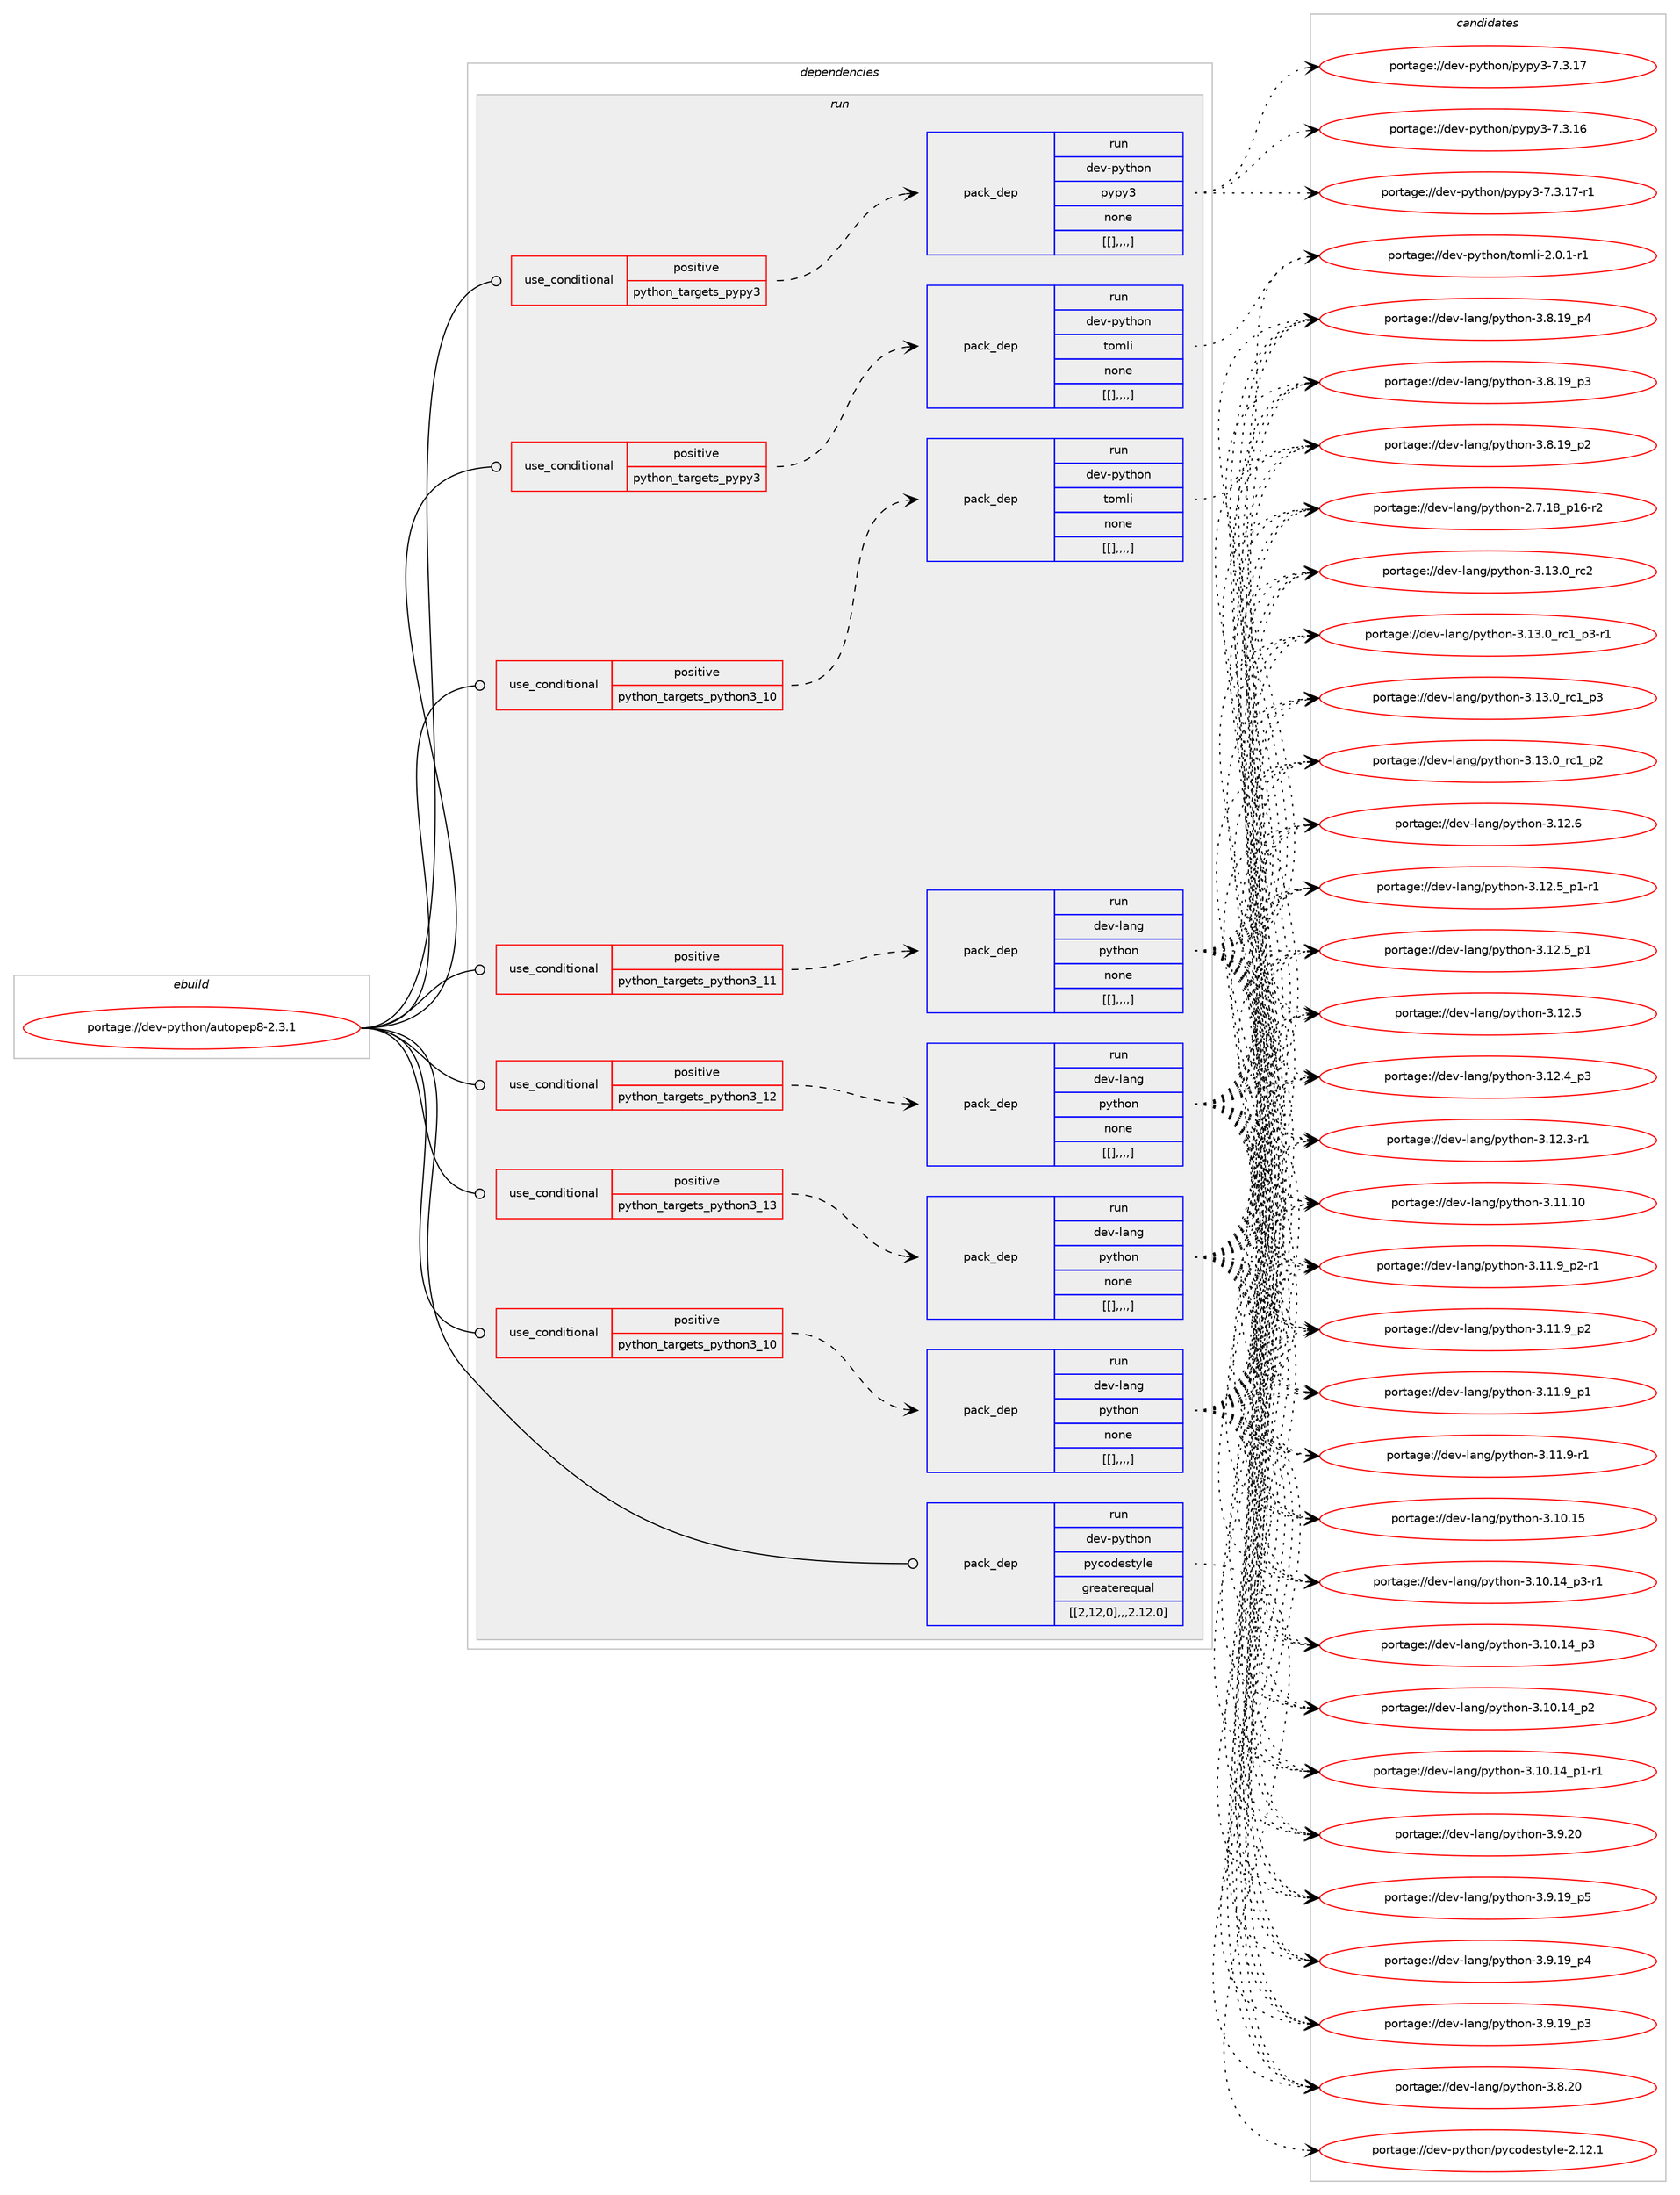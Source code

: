 digraph prolog {

# *************
# Graph options
# *************

newrank=true;
concentrate=true;
compound=true;
graph [rankdir=LR,fontname=Helvetica,fontsize=10,ranksep=1.5];#, ranksep=2.5, nodesep=0.2];
edge  [arrowhead=vee];
node  [fontname=Helvetica,fontsize=10];

# **********
# The ebuild
# **********

subgraph cluster_leftcol {
color=gray;
label=<<i>ebuild</i>>;
id [label="portage://dev-python/autopep8-2.3.1", color=red, width=4, href="../dev-python/autopep8-2.3.1.svg"];
}

# ****************
# The dependencies
# ****************

subgraph cluster_midcol {
color=gray;
label=<<i>dependencies</i>>;
subgraph cluster_compile {
fillcolor="#eeeeee";
style=filled;
label=<<i>compile</i>>;
}
subgraph cluster_compileandrun {
fillcolor="#eeeeee";
style=filled;
label=<<i>compile and run</i>>;
}
subgraph cluster_run {
fillcolor="#eeeeee";
style=filled;
label=<<i>run</i>>;
subgraph cond31658 {
dependency143197 [label=<<TABLE BORDER="0" CELLBORDER="1" CELLSPACING="0" CELLPADDING="4"><TR><TD ROWSPAN="3" CELLPADDING="10">use_conditional</TD></TR><TR><TD>positive</TD></TR><TR><TD>python_targets_pypy3</TD></TR></TABLE>>, shape=none, color=red];
subgraph pack110326 {
dependency143198 [label=<<TABLE BORDER="0" CELLBORDER="1" CELLSPACING="0" CELLPADDING="4" WIDTH="220"><TR><TD ROWSPAN="6" CELLPADDING="30">pack_dep</TD></TR><TR><TD WIDTH="110">run</TD></TR><TR><TD>dev-python</TD></TR><TR><TD>pypy3</TD></TR><TR><TD>none</TD></TR><TR><TD>[[],,,,]</TD></TR></TABLE>>, shape=none, color=blue];
}
dependency143197:e -> dependency143198:w [weight=20,style="dashed",arrowhead="vee"];
}
id:e -> dependency143197:w [weight=20,style="solid",arrowhead="odot"];
subgraph cond31659 {
dependency143199 [label=<<TABLE BORDER="0" CELLBORDER="1" CELLSPACING="0" CELLPADDING="4"><TR><TD ROWSPAN="3" CELLPADDING="10">use_conditional</TD></TR><TR><TD>positive</TD></TR><TR><TD>python_targets_pypy3</TD></TR></TABLE>>, shape=none, color=red];
subgraph pack110327 {
dependency143200 [label=<<TABLE BORDER="0" CELLBORDER="1" CELLSPACING="0" CELLPADDING="4" WIDTH="220"><TR><TD ROWSPAN="6" CELLPADDING="30">pack_dep</TD></TR><TR><TD WIDTH="110">run</TD></TR><TR><TD>dev-python</TD></TR><TR><TD>tomli</TD></TR><TR><TD>none</TD></TR><TR><TD>[[],,,,]</TD></TR></TABLE>>, shape=none, color=blue];
}
dependency143199:e -> dependency143200:w [weight=20,style="dashed",arrowhead="vee"];
}
id:e -> dependency143199:w [weight=20,style="solid",arrowhead="odot"];
subgraph cond31660 {
dependency143201 [label=<<TABLE BORDER="0" CELLBORDER="1" CELLSPACING="0" CELLPADDING="4"><TR><TD ROWSPAN="3" CELLPADDING="10">use_conditional</TD></TR><TR><TD>positive</TD></TR><TR><TD>python_targets_python3_10</TD></TR></TABLE>>, shape=none, color=red];
subgraph pack110328 {
dependency143202 [label=<<TABLE BORDER="0" CELLBORDER="1" CELLSPACING="0" CELLPADDING="4" WIDTH="220"><TR><TD ROWSPAN="6" CELLPADDING="30">pack_dep</TD></TR><TR><TD WIDTH="110">run</TD></TR><TR><TD>dev-lang</TD></TR><TR><TD>python</TD></TR><TR><TD>none</TD></TR><TR><TD>[[],,,,]</TD></TR></TABLE>>, shape=none, color=blue];
}
dependency143201:e -> dependency143202:w [weight=20,style="dashed",arrowhead="vee"];
}
id:e -> dependency143201:w [weight=20,style="solid",arrowhead="odot"];
subgraph cond31661 {
dependency143203 [label=<<TABLE BORDER="0" CELLBORDER="1" CELLSPACING="0" CELLPADDING="4"><TR><TD ROWSPAN="3" CELLPADDING="10">use_conditional</TD></TR><TR><TD>positive</TD></TR><TR><TD>python_targets_python3_10</TD></TR></TABLE>>, shape=none, color=red];
subgraph pack110329 {
dependency143204 [label=<<TABLE BORDER="0" CELLBORDER="1" CELLSPACING="0" CELLPADDING="4" WIDTH="220"><TR><TD ROWSPAN="6" CELLPADDING="30">pack_dep</TD></TR><TR><TD WIDTH="110">run</TD></TR><TR><TD>dev-python</TD></TR><TR><TD>tomli</TD></TR><TR><TD>none</TD></TR><TR><TD>[[],,,,]</TD></TR></TABLE>>, shape=none, color=blue];
}
dependency143203:e -> dependency143204:w [weight=20,style="dashed",arrowhead="vee"];
}
id:e -> dependency143203:w [weight=20,style="solid",arrowhead="odot"];
subgraph cond31662 {
dependency143205 [label=<<TABLE BORDER="0" CELLBORDER="1" CELLSPACING="0" CELLPADDING="4"><TR><TD ROWSPAN="3" CELLPADDING="10">use_conditional</TD></TR><TR><TD>positive</TD></TR><TR><TD>python_targets_python3_11</TD></TR></TABLE>>, shape=none, color=red];
subgraph pack110330 {
dependency143206 [label=<<TABLE BORDER="0" CELLBORDER="1" CELLSPACING="0" CELLPADDING="4" WIDTH="220"><TR><TD ROWSPAN="6" CELLPADDING="30">pack_dep</TD></TR><TR><TD WIDTH="110">run</TD></TR><TR><TD>dev-lang</TD></TR><TR><TD>python</TD></TR><TR><TD>none</TD></TR><TR><TD>[[],,,,]</TD></TR></TABLE>>, shape=none, color=blue];
}
dependency143205:e -> dependency143206:w [weight=20,style="dashed",arrowhead="vee"];
}
id:e -> dependency143205:w [weight=20,style="solid",arrowhead="odot"];
subgraph cond31663 {
dependency143207 [label=<<TABLE BORDER="0" CELLBORDER="1" CELLSPACING="0" CELLPADDING="4"><TR><TD ROWSPAN="3" CELLPADDING="10">use_conditional</TD></TR><TR><TD>positive</TD></TR><TR><TD>python_targets_python3_12</TD></TR></TABLE>>, shape=none, color=red];
subgraph pack110331 {
dependency143208 [label=<<TABLE BORDER="0" CELLBORDER="1" CELLSPACING="0" CELLPADDING="4" WIDTH="220"><TR><TD ROWSPAN="6" CELLPADDING="30">pack_dep</TD></TR><TR><TD WIDTH="110">run</TD></TR><TR><TD>dev-lang</TD></TR><TR><TD>python</TD></TR><TR><TD>none</TD></TR><TR><TD>[[],,,,]</TD></TR></TABLE>>, shape=none, color=blue];
}
dependency143207:e -> dependency143208:w [weight=20,style="dashed",arrowhead="vee"];
}
id:e -> dependency143207:w [weight=20,style="solid",arrowhead="odot"];
subgraph cond31664 {
dependency143209 [label=<<TABLE BORDER="0" CELLBORDER="1" CELLSPACING="0" CELLPADDING="4"><TR><TD ROWSPAN="3" CELLPADDING="10">use_conditional</TD></TR><TR><TD>positive</TD></TR><TR><TD>python_targets_python3_13</TD></TR></TABLE>>, shape=none, color=red];
subgraph pack110332 {
dependency143210 [label=<<TABLE BORDER="0" CELLBORDER="1" CELLSPACING="0" CELLPADDING="4" WIDTH="220"><TR><TD ROWSPAN="6" CELLPADDING="30">pack_dep</TD></TR><TR><TD WIDTH="110">run</TD></TR><TR><TD>dev-lang</TD></TR><TR><TD>python</TD></TR><TR><TD>none</TD></TR><TR><TD>[[],,,,]</TD></TR></TABLE>>, shape=none, color=blue];
}
dependency143209:e -> dependency143210:w [weight=20,style="dashed",arrowhead="vee"];
}
id:e -> dependency143209:w [weight=20,style="solid",arrowhead="odot"];
subgraph pack110333 {
dependency143211 [label=<<TABLE BORDER="0" CELLBORDER="1" CELLSPACING="0" CELLPADDING="4" WIDTH="220"><TR><TD ROWSPAN="6" CELLPADDING="30">pack_dep</TD></TR><TR><TD WIDTH="110">run</TD></TR><TR><TD>dev-python</TD></TR><TR><TD>pycodestyle</TD></TR><TR><TD>greaterequal</TD></TR><TR><TD>[[2,12,0],,,2.12.0]</TD></TR></TABLE>>, shape=none, color=blue];
}
id:e -> dependency143211:w [weight=20,style="solid",arrowhead="odot"];
}
}

# **************
# The candidates
# **************

subgraph cluster_choices {
rank=same;
color=gray;
label=<<i>candidates</i>>;

subgraph choice110326 {
color=black;
nodesep=1;
choice100101118451121211161041111104711212111212151455546514649554511449 [label="portage://dev-python/pypy3-7.3.17-r1", color=red, width=4,href="../dev-python/pypy3-7.3.17-r1.svg"];
choice10010111845112121116104111110471121211121215145554651464955 [label="portage://dev-python/pypy3-7.3.17", color=red, width=4,href="../dev-python/pypy3-7.3.17.svg"];
choice10010111845112121116104111110471121211121215145554651464954 [label="portage://dev-python/pypy3-7.3.16", color=red, width=4,href="../dev-python/pypy3-7.3.16.svg"];
dependency143198:e -> choice100101118451121211161041111104711212111212151455546514649554511449:w [style=dotted,weight="100"];
dependency143198:e -> choice10010111845112121116104111110471121211121215145554651464955:w [style=dotted,weight="100"];
dependency143198:e -> choice10010111845112121116104111110471121211121215145554651464954:w [style=dotted,weight="100"];
}
subgraph choice110327 {
color=black;
nodesep=1;
choice10010111845112121116104111110471161111091081054550464846494511449 [label="portage://dev-python/tomli-2.0.1-r1", color=red, width=4,href="../dev-python/tomli-2.0.1-r1.svg"];
dependency143200:e -> choice10010111845112121116104111110471161111091081054550464846494511449:w [style=dotted,weight="100"];
}
subgraph choice110328 {
color=black;
nodesep=1;
choice10010111845108971101034711212111610411111045514649514648951149950 [label="portage://dev-lang/python-3.13.0_rc2", color=red, width=4,href="../dev-lang/python-3.13.0_rc2.svg"];
choice1001011184510897110103471121211161041111104551464951464895114994995112514511449 [label="portage://dev-lang/python-3.13.0_rc1_p3-r1", color=red, width=4,href="../dev-lang/python-3.13.0_rc1_p3-r1.svg"];
choice100101118451089711010347112121116104111110455146495146489511499499511251 [label="portage://dev-lang/python-3.13.0_rc1_p3", color=red, width=4,href="../dev-lang/python-3.13.0_rc1_p3.svg"];
choice100101118451089711010347112121116104111110455146495146489511499499511250 [label="portage://dev-lang/python-3.13.0_rc1_p2", color=red, width=4,href="../dev-lang/python-3.13.0_rc1_p2.svg"];
choice10010111845108971101034711212111610411111045514649504654 [label="portage://dev-lang/python-3.12.6", color=red, width=4,href="../dev-lang/python-3.12.6.svg"];
choice1001011184510897110103471121211161041111104551464950465395112494511449 [label="portage://dev-lang/python-3.12.5_p1-r1", color=red, width=4,href="../dev-lang/python-3.12.5_p1-r1.svg"];
choice100101118451089711010347112121116104111110455146495046539511249 [label="portage://dev-lang/python-3.12.5_p1", color=red, width=4,href="../dev-lang/python-3.12.5_p1.svg"];
choice10010111845108971101034711212111610411111045514649504653 [label="portage://dev-lang/python-3.12.5", color=red, width=4,href="../dev-lang/python-3.12.5.svg"];
choice100101118451089711010347112121116104111110455146495046529511251 [label="portage://dev-lang/python-3.12.4_p3", color=red, width=4,href="../dev-lang/python-3.12.4_p3.svg"];
choice100101118451089711010347112121116104111110455146495046514511449 [label="portage://dev-lang/python-3.12.3-r1", color=red, width=4,href="../dev-lang/python-3.12.3-r1.svg"];
choice1001011184510897110103471121211161041111104551464949464948 [label="portage://dev-lang/python-3.11.10", color=red, width=4,href="../dev-lang/python-3.11.10.svg"];
choice1001011184510897110103471121211161041111104551464949465795112504511449 [label="portage://dev-lang/python-3.11.9_p2-r1", color=red, width=4,href="../dev-lang/python-3.11.9_p2-r1.svg"];
choice100101118451089711010347112121116104111110455146494946579511250 [label="portage://dev-lang/python-3.11.9_p2", color=red, width=4,href="../dev-lang/python-3.11.9_p2.svg"];
choice100101118451089711010347112121116104111110455146494946579511249 [label="portage://dev-lang/python-3.11.9_p1", color=red, width=4,href="../dev-lang/python-3.11.9_p1.svg"];
choice100101118451089711010347112121116104111110455146494946574511449 [label="portage://dev-lang/python-3.11.9-r1", color=red, width=4,href="../dev-lang/python-3.11.9-r1.svg"];
choice1001011184510897110103471121211161041111104551464948464953 [label="portage://dev-lang/python-3.10.15", color=red, width=4,href="../dev-lang/python-3.10.15.svg"];
choice100101118451089711010347112121116104111110455146494846495295112514511449 [label="portage://dev-lang/python-3.10.14_p3-r1", color=red, width=4,href="../dev-lang/python-3.10.14_p3-r1.svg"];
choice10010111845108971101034711212111610411111045514649484649529511251 [label="portage://dev-lang/python-3.10.14_p3", color=red, width=4,href="../dev-lang/python-3.10.14_p3.svg"];
choice10010111845108971101034711212111610411111045514649484649529511250 [label="portage://dev-lang/python-3.10.14_p2", color=red, width=4,href="../dev-lang/python-3.10.14_p2.svg"];
choice100101118451089711010347112121116104111110455146494846495295112494511449 [label="portage://dev-lang/python-3.10.14_p1-r1", color=red, width=4,href="../dev-lang/python-3.10.14_p1-r1.svg"];
choice10010111845108971101034711212111610411111045514657465048 [label="portage://dev-lang/python-3.9.20", color=red, width=4,href="../dev-lang/python-3.9.20.svg"];
choice100101118451089711010347112121116104111110455146574649579511253 [label="portage://dev-lang/python-3.9.19_p5", color=red, width=4,href="../dev-lang/python-3.9.19_p5.svg"];
choice100101118451089711010347112121116104111110455146574649579511252 [label="portage://dev-lang/python-3.9.19_p4", color=red, width=4,href="../dev-lang/python-3.9.19_p4.svg"];
choice100101118451089711010347112121116104111110455146574649579511251 [label="portage://dev-lang/python-3.9.19_p3", color=red, width=4,href="../dev-lang/python-3.9.19_p3.svg"];
choice10010111845108971101034711212111610411111045514656465048 [label="portage://dev-lang/python-3.8.20", color=red, width=4,href="../dev-lang/python-3.8.20.svg"];
choice100101118451089711010347112121116104111110455146564649579511252 [label="portage://dev-lang/python-3.8.19_p4", color=red, width=4,href="../dev-lang/python-3.8.19_p4.svg"];
choice100101118451089711010347112121116104111110455146564649579511251 [label="portage://dev-lang/python-3.8.19_p3", color=red, width=4,href="../dev-lang/python-3.8.19_p3.svg"];
choice100101118451089711010347112121116104111110455146564649579511250 [label="portage://dev-lang/python-3.8.19_p2", color=red, width=4,href="../dev-lang/python-3.8.19_p2.svg"];
choice100101118451089711010347112121116104111110455046554649569511249544511450 [label="portage://dev-lang/python-2.7.18_p16-r2", color=red, width=4,href="../dev-lang/python-2.7.18_p16-r2.svg"];
dependency143202:e -> choice10010111845108971101034711212111610411111045514649514648951149950:w [style=dotted,weight="100"];
dependency143202:e -> choice1001011184510897110103471121211161041111104551464951464895114994995112514511449:w [style=dotted,weight="100"];
dependency143202:e -> choice100101118451089711010347112121116104111110455146495146489511499499511251:w [style=dotted,weight="100"];
dependency143202:e -> choice100101118451089711010347112121116104111110455146495146489511499499511250:w [style=dotted,weight="100"];
dependency143202:e -> choice10010111845108971101034711212111610411111045514649504654:w [style=dotted,weight="100"];
dependency143202:e -> choice1001011184510897110103471121211161041111104551464950465395112494511449:w [style=dotted,weight="100"];
dependency143202:e -> choice100101118451089711010347112121116104111110455146495046539511249:w [style=dotted,weight="100"];
dependency143202:e -> choice10010111845108971101034711212111610411111045514649504653:w [style=dotted,weight="100"];
dependency143202:e -> choice100101118451089711010347112121116104111110455146495046529511251:w [style=dotted,weight="100"];
dependency143202:e -> choice100101118451089711010347112121116104111110455146495046514511449:w [style=dotted,weight="100"];
dependency143202:e -> choice1001011184510897110103471121211161041111104551464949464948:w [style=dotted,weight="100"];
dependency143202:e -> choice1001011184510897110103471121211161041111104551464949465795112504511449:w [style=dotted,weight="100"];
dependency143202:e -> choice100101118451089711010347112121116104111110455146494946579511250:w [style=dotted,weight="100"];
dependency143202:e -> choice100101118451089711010347112121116104111110455146494946579511249:w [style=dotted,weight="100"];
dependency143202:e -> choice100101118451089711010347112121116104111110455146494946574511449:w [style=dotted,weight="100"];
dependency143202:e -> choice1001011184510897110103471121211161041111104551464948464953:w [style=dotted,weight="100"];
dependency143202:e -> choice100101118451089711010347112121116104111110455146494846495295112514511449:w [style=dotted,weight="100"];
dependency143202:e -> choice10010111845108971101034711212111610411111045514649484649529511251:w [style=dotted,weight="100"];
dependency143202:e -> choice10010111845108971101034711212111610411111045514649484649529511250:w [style=dotted,weight="100"];
dependency143202:e -> choice100101118451089711010347112121116104111110455146494846495295112494511449:w [style=dotted,weight="100"];
dependency143202:e -> choice10010111845108971101034711212111610411111045514657465048:w [style=dotted,weight="100"];
dependency143202:e -> choice100101118451089711010347112121116104111110455146574649579511253:w [style=dotted,weight="100"];
dependency143202:e -> choice100101118451089711010347112121116104111110455146574649579511252:w [style=dotted,weight="100"];
dependency143202:e -> choice100101118451089711010347112121116104111110455146574649579511251:w [style=dotted,weight="100"];
dependency143202:e -> choice10010111845108971101034711212111610411111045514656465048:w [style=dotted,weight="100"];
dependency143202:e -> choice100101118451089711010347112121116104111110455146564649579511252:w [style=dotted,weight="100"];
dependency143202:e -> choice100101118451089711010347112121116104111110455146564649579511251:w [style=dotted,weight="100"];
dependency143202:e -> choice100101118451089711010347112121116104111110455146564649579511250:w [style=dotted,weight="100"];
dependency143202:e -> choice100101118451089711010347112121116104111110455046554649569511249544511450:w [style=dotted,weight="100"];
}
subgraph choice110329 {
color=black;
nodesep=1;
choice10010111845112121116104111110471161111091081054550464846494511449 [label="portage://dev-python/tomli-2.0.1-r1", color=red, width=4,href="../dev-python/tomli-2.0.1-r1.svg"];
dependency143204:e -> choice10010111845112121116104111110471161111091081054550464846494511449:w [style=dotted,weight="100"];
}
subgraph choice110330 {
color=black;
nodesep=1;
choice10010111845108971101034711212111610411111045514649514648951149950 [label="portage://dev-lang/python-3.13.0_rc2", color=red, width=4,href="../dev-lang/python-3.13.0_rc2.svg"];
choice1001011184510897110103471121211161041111104551464951464895114994995112514511449 [label="portage://dev-lang/python-3.13.0_rc1_p3-r1", color=red, width=4,href="../dev-lang/python-3.13.0_rc1_p3-r1.svg"];
choice100101118451089711010347112121116104111110455146495146489511499499511251 [label="portage://dev-lang/python-3.13.0_rc1_p3", color=red, width=4,href="../dev-lang/python-3.13.0_rc1_p3.svg"];
choice100101118451089711010347112121116104111110455146495146489511499499511250 [label="portage://dev-lang/python-3.13.0_rc1_p2", color=red, width=4,href="../dev-lang/python-3.13.0_rc1_p2.svg"];
choice10010111845108971101034711212111610411111045514649504654 [label="portage://dev-lang/python-3.12.6", color=red, width=4,href="../dev-lang/python-3.12.6.svg"];
choice1001011184510897110103471121211161041111104551464950465395112494511449 [label="portage://dev-lang/python-3.12.5_p1-r1", color=red, width=4,href="../dev-lang/python-3.12.5_p1-r1.svg"];
choice100101118451089711010347112121116104111110455146495046539511249 [label="portage://dev-lang/python-3.12.5_p1", color=red, width=4,href="../dev-lang/python-3.12.5_p1.svg"];
choice10010111845108971101034711212111610411111045514649504653 [label="portage://dev-lang/python-3.12.5", color=red, width=4,href="../dev-lang/python-3.12.5.svg"];
choice100101118451089711010347112121116104111110455146495046529511251 [label="portage://dev-lang/python-3.12.4_p3", color=red, width=4,href="../dev-lang/python-3.12.4_p3.svg"];
choice100101118451089711010347112121116104111110455146495046514511449 [label="portage://dev-lang/python-3.12.3-r1", color=red, width=4,href="../dev-lang/python-3.12.3-r1.svg"];
choice1001011184510897110103471121211161041111104551464949464948 [label="portage://dev-lang/python-3.11.10", color=red, width=4,href="../dev-lang/python-3.11.10.svg"];
choice1001011184510897110103471121211161041111104551464949465795112504511449 [label="portage://dev-lang/python-3.11.9_p2-r1", color=red, width=4,href="../dev-lang/python-3.11.9_p2-r1.svg"];
choice100101118451089711010347112121116104111110455146494946579511250 [label="portage://dev-lang/python-3.11.9_p2", color=red, width=4,href="../dev-lang/python-3.11.9_p2.svg"];
choice100101118451089711010347112121116104111110455146494946579511249 [label="portage://dev-lang/python-3.11.9_p1", color=red, width=4,href="../dev-lang/python-3.11.9_p1.svg"];
choice100101118451089711010347112121116104111110455146494946574511449 [label="portage://dev-lang/python-3.11.9-r1", color=red, width=4,href="../dev-lang/python-3.11.9-r1.svg"];
choice1001011184510897110103471121211161041111104551464948464953 [label="portage://dev-lang/python-3.10.15", color=red, width=4,href="../dev-lang/python-3.10.15.svg"];
choice100101118451089711010347112121116104111110455146494846495295112514511449 [label="portage://dev-lang/python-3.10.14_p3-r1", color=red, width=4,href="../dev-lang/python-3.10.14_p3-r1.svg"];
choice10010111845108971101034711212111610411111045514649484649529511251 [label="portage://dev-lang/python-3.10.14_p3", color=red, width=4,href="../dev-lang/python-3.10.14_p3.svg"];
choice10010111845108971101034711212111610411111045514649484649529511250 [label="portage://dev-lang/python-3.10.14_p2", color=red, width=4,href="../dev-lang/python-3.10.14_p2.svg"];
choice100101118451089711010347112121116104111110455146494846495295112494511449 [label="portage://dev-lang/python-3.10.14_p1-r1", color=red, width=4,href="../dev-lang/python-3.10.14_p1-r1.svg"];
choice10010111845108971101034711212111610411111045514657465048 [label="portage://dev-lang/python-3.9.20", color=red, width=4,href="../dev-lang/python-3.9.20.svg"];
choice100101118451089711010347112121116104111110455146574649579511253 [label="portage://dev-lang/python-3.9.19_p5", color=red, width=4,href="../dev-lang/python-3.9.19_p5.svg"];
choice100101118451089711010347112121116104111110455146574649579511252 [label="portage://dev-lang/python-3.9.19_p4", color=red, width=4,href="../dev-lang/python-3.9.19_p4.svg"];
choice100101118451089711010347112121116104111110455146574649579511251 [label="portage://dev-lang/python-3.9.19_p3", color=red, width=4,href="../dev-lang/python-3.9.19_p3.svg"];
choice10010111845108971101034711212111610411111045514656465048 [label="portage://dev-lang/python-3.8.20", color=red, width=4,href="../dev-lang/python-3.8.20.svg"];
choice100101118451089711010347112121116104111110455146564649579511252 [label="portage://dev-lang/python-3.8.19_p4", color=red, width=4,href="../dev-lang/python-3.8.19_p4.svg"];
choice100101118451089711010347112121116104111110455146564649579511251 [label="portage://dev-lang/python-3.8.19_p3", color=red, width=4,href="../dev-lang/python-3.8.19_p3.svg"];
choice100101118451089711010347112121116104111110455146564649579511250 [label="portage://dev-lang/python-3.8.19_p2", color=red, width=4,href="../dev-lang/python-3.8.19_p2.svg"];
choice100101118451089711010347112121116104111110455046554649569511249544511450 [label="portage://dev-lang/python-2.7.18_p16-r2", color=red, width=4,href="../dev-lang/python-2.7.18_p16-r2.svg"];
dependency143206:e -> choice10010111845108971101034711212111610411111045514649514648951149950:w [style=dotted,weight="100"];
dependency143206:e -> choice1001011184510897110103471121211161041111104551464951464895114994995112514511449:w [style=dotted,weight="100"];
dependency143206:e -> choice100101118451089711010347112121116104111110455146495146489511499499511251:w [style=dotted,weight="100"];
dependency143206:e -> choice100101118451089711010347112121116104111110455146495146489511499499511250:w [style=dotted,weight="100"];
dependency143206:e -> choice10010111845108971101034711212111610411111045514649504654:w [style=dotted,weight="100"];
dependency143206:e -> choice1001011184510897110103471121211161041111104551464950465395112494511449:w [style=dotted,weight="100"];
dependency143206:e -> choice100101118451089711010347112121116104111110455146495046539511249:w [style=dotted,weight="100"];
dependency143206:e -> choice10010111845108971101034711212111610411111045514649504653:w [style=dotted,weight="100"];
dependency143206:e -> choice100101118451089711010347112121116104111110455146495046529511251:w [style=dotted,weight="100"];
dependency143206:e -> choice100101118451089711010347112121116104111110455146495046514511449:w [style=dotted,weight="100"];
dependency143206:e -> choice1001011184510897110103471121211161041111104551464949464948:w [style=dotted,weight="100"];
dependency143206:e -> choice1001011184510897110103471121211161041111104551464949465795112504511449:w [style=dotted,weight="100"];
dependency143206:e -> choice100101118451089711010347112121116104111110455146494946579511250:w [style=dotted,weight="100"];
dependency143206:e -> choice100101118451089711010347112121116104111110455146494946579511249:w [style=dotted,weight="100"];
dependency143206:e -> choice100101118451089711010347112121116104111110455146494946574511449:w [style=dotted,weight="100"];
dependency143206:e -> choice1001011184510897110103471121211161041111104551464948464953:w [style=dotted,weight="100"];
dependency143206:e -> choice100101118451089711010347112121116104111110455146494846495295112514511449:w [style=dotted,weight="100"];
dependency143206:e -> choice10010111845108971101034711212111610411111045514649484649529511251:w [style=dotted,weight="100"];
dependency143206:e -> choice10010111845108971101034711212111610411111045514649484649529511250:w [style=dotted,weight="100"];
dependency143206:e -> choice100101118451089711010347112121116104111110455146494846495295112494511449:w [style=dotted,weight="100"];
dependency143206:e -> choice10010111845108971101034711212111610411111045514657465048:w [style=dotted,weight="100"];
dependency143206:e -> choice100101118451089711010347112121116104111110455146574649579511253:w [style=dotted,weight="100"];
dependency143206:e -> choice100101118451089711010347112121116104111110455146574649579511252:w [style=dotted,weight="100"];
dependency143206:e -> choice100101118451089711010347112121116104111110455146574649579511251:w [style=dotted,weight="100"];
dependency143206:e -> choice10010111845108971101034711212111610411111045514656465048:w [style=dotted,weight="100"];
dependency143206:e -> choice100101118451089711010347112121116104111110455146564649579511252:w [style=dotted,weight="100"];
dependency143206:e -> choice100101118451089711010347112121116104111110455146564649579511251:w [style=dotted,weight="100"];
dependency143206:e -> choice100101118451089711010347112121116104111110455146564649579511250:w [style=dotted,weight="100"];
dependency143206:e -> choice100101118451089711010347112121116104111110455046554649569511249544511450:w [style=dotted,weight="100"];
}
subgraph choice110331 {
color=black;
nodesep=1;
choice10010111845108971101034711212111610411111045514649514648951149950 [label="portage://dev-lang/python-3.13.0_rc2", color=red, width=4,href="../dev-lang/python-3.13.0_rc2.svg"];
choice1001011184510897110103471121211161041111104551464951464895114994995112514511449 [label="portage://dev-lang/python-3.13.0_rc1_p3-r1", color=red, width=4,href="../dev-lang/python-3.13.0_rc1_p3-r1.svg"];
choice100101118451089711010347112121116104111110455146495146489511499499511251 [label="portage://dev-lang/python-3.13.0_rc1_p3", color=red, width=4,href="../dev-lang/python-3.13.0_rc1_p3.svg"];
choice100101118451089711010347112121116104111110455146495146489511499499511250 [label="portage://dev-lang/python-3.13.0_rc1_p2", color=red, width=4,href="../dev-lang/python-3.13.0_rc1_p2.svg"];
choice10010111845108971101034711212111610411111045514649504654 [label="portage://dev-lang/python-3.12.6", color=red, width=4,href="../dev-lang/python-3.12.6.svg"];
choice1001011184510897110103471121211161041111104551464950465395112494511449 [label="portage://dev-lang/python-3.12.5_p1-r1", color=red, width=4,href="../dev-lang/python-3.12.5_p1-r1.svg"];
choice100101118451089711010347112121116104111110455146495046539511249 [label="portage://dev-lang/python-3.12.5_p1", color=red, width=4,href="../dev-lang/python-3.12.5_p1.svg"];
choice10010111845108971101034711212111610411111045514649504653 [label="portage://dev-lang/python-3.12.5", color=red, width=4,href="../dev-lang/python-3.12.5.svg"];
choice100101118451089711010347112121116104111110455146495046529511251 [label="portage://dev-lang/python-3.12.4_p3", color=red, width=4,href="../dev-lang/python-3.12.4_p3.svg"];
choice100101118451089711010347112121116104111110455146495046514511449 [label="portage://dev-lang/python-3.12.3-r1", color=red, width=4,href="../dev-lang/python-3.12.3-r1.svg"];
choice1001011184510897110103471121211161041111104551464949464948 [label="portage://dev-lang/python-3.11.10", color=red, width=4,href="../dev-lang/python-3.11.10.svg"];
choice1001011184510897110103471121211161041111104551464949465795112504511449 [label="portage://dev-lang/python-3.11.9_p2-r1", color=red, width=4,href="../dev-lang/python-3.11.9_p2-r1.svg"];
choice100101118451089711010347112121116104111110455146494946579511250 [label="portage://dev-lang/python-3.11.9_p2", color=red, width=4,href="../dev-lang/python-3.11.9_p2.svg"];
choice100101118451089711010347112121116104111110455146494946579511249 [label="portage://dev-lang/python-3.11.9_p1", color=red, width=4,href="../dev-lang/python-3.11.9_p1.svg"];
choice100101118451089711010347112121116104111110455146494946574511449 [label="portage://dev-lang/python-3.11.9-r1", color=red, width=4,href="../dev-lang/python-3.11.9-r1.svg"];
choice1001011184510897110103471121211161041111104551464948464953 [label="portage://dev-lang/python-3.10.15", color=red, width=4,href="../dev-lang/python-3.10.15.svg"];
choice100101118451089711010347112121116104111110455146494846495295112514511449 [label="portage://dev-lang/python-3.10.14_p3-r1", color=red, width=4,href="../dev-lang/python-3.10.14_p3-r1.svg"];
choice10010111845108971101034711212111610411111045514649484649529511251 [label="portage://dev-lang/python-3.10.14_p3", color=red, width=4,href="../dev-lang/python-3.10.14_p3.svg"];
choice10010111845108971101034711212111610411111045514649484649529511250 [label="portage://dev-lang/python-3.10.14_p2", color=red, width=4,href="../dev-lang/python-3.10.14_p2.svg"];
choice100101118451089711010347112121116104111110455146494846495295112494511449 [label="portage://dev-lang/python-3.10.14_p1-r1", color=red, width=4,href="../dev-lang/python-3.10.14_p1-r1.svg"];
choice10010111845108971101034711212111610411111045514657465048 [label="portage://dev-lang/python-3.9.20", color=red, width=4,href="../dev-lang/python-3.9.20.svg"];
choice100101118451089711010347112121116104111110455146574649579511253 [label="portage://dev-lang/python-3.9.19_p5", color=red, width=4,href="../dev-lang/python-3.9.19_p5.svg"];
choice100101118451089711010347112121116104111110455146574649579511252 [label="portage://dev-lang/python-3.9.19_p4", color=red, width=4,href="../dev-lang/python-3.9.19_p4.svg"];
choice100101118451089711010347112121116104111110455146574649579511251 [label="portage://dev-lang/python-3.9.19_p3", color=red, width=4,href="../dev-lang/python-3.9.19_p3.svg"];
choice10010111845108971101034711212111610411111045514656465048 [label="portage://dev-lang/python-3.8.20", color=red, width=4,href="../dev-lang/python-3.8.20.svg"];
choice100101118451089711010347112121116104111110455146564649579511252 [label="portage://dev-lang/python-3.8.19_p4", color=red, width=4,href="../dev-lang/python-3.8.19_p4.svg"];
choice100101118451089711010347112121116104111110455146564649579511251 [label="portage://dev-lang/python-3.8.19_p3", color=red, width=4,href="../dev-lang/python-3.8.19_p3.svg"];
choice100101118451089711010347112121116104111110455146564649579511250 [label="portage://dev-lang/python-3.8.19_p2", color=red, width=4,href="../dev-lang/python-3.8.19_p2.svg"];
choice100101118451089711010347112121116104111110455046554649569511249544511450 [label="portage://dev-lang/python-2.7.18_p16-r2", color=red, width=4,href="../dev-lang/python-2.7.18_p16-r2.svg"];
dependency143208:e -> choice10010111845108971101034711212111610411111045514649514648951149950:w [style=dotted,weight="100"];
dependency143208:e -> choice1001011184510897110103471121211161041111104551464951464895114994995112514511449:w [style=dotted,weight="100"];
dependency143208:e -> choice100101118451089711010347112121116104111110455146495146489511499499511251:w [style=dotted,weight="100"];
dependency143208:e -> choice100101118451089711010347112121116104111110455146495146489511499499511250:w [style=dotted,weight="100"];
dependency143208:e -> choice10010111845108971101034711212111610411111045514649504654:w [style=dotted,weight="100"];
dependency143208:e -> choice1001011184510897110103471121211161041111104551464950465395112494511449:w [style=dotted,weight="100"];
dependency143208:e -> choice100101118451089711010347112121116104111110455146495046539511249:w [style=dotted,weight="100"];
dependency143208:e -> choice10010111845108971101034711212111610411111045514649504653:w [style=dotted,weight="100"];
dependency143208:e -> choice100101118451089711010347112121116104111110455146495046529511251:w [style=dotted,weight="100"];
dependency143208:e -> choice100101118451089711010347112121116104111110455146495046514511449:w [style=dotted,weight="100"];
dependency143208:e -> choice1001011184510897110103471121211161041111104551464949464948:w [style=dotted,weight="100"];
dependency143208:e -> choice1001011184510897110103471121211161041111104551464949465795112504511449:w [style=dotted,weight="100"];
dependency143208:e -> choice100101118451089711010347112121116104111110455146494946579511250:w [style=dotted,weight="100"];
dependency143208:e -> choice100101118451089711010347112121116104111110455146494946579511249:w [style=dotted,weight="100"];
dependency143208:e -> choice100101118451089711010347112121116104111110455146494946574511449:w [style=dotted,weight="100"];
dependency143208:e -> choice1001011184510897110103471121211161041111104551464948464953:w [style=dotted,weight="100"];
dependency143208:e -> choice100101118451089711010347112121116104111110455146494846495295112514511449:w [style=dotted,weight="100"];
dependency143208:e -> choice10010111845108971101034711212111610411111045514649484649529511251:w [style=dotted,weight="100"];
dependency143208:e -> choice10010111845108971101034711212111610411111045514649484649529511250:w [style=dotted,weight="100"];
dependency143208:e -> choice100101118451089711010347112121116104111110455146494846495295112494511449:w [style=dotted,weight="100"];
dependency143208:e -> choice10010111845108971101034711212111610411111045514657465048:w [style=dotted,weight="100"];
dependency143208:e -> choice100101118451089711010347112121116104111110455146574649579511253:w [style=dotted,weight="100"];
dependency143208:e -> choice100101118451089711010347112121116104111110455146574649579511252:w [style=dotted,weight="100"];
dependency143208:e -> choice100101118451089711010347112121116104111110455146574649579511251:w [style=dotted,weight="100"];
dependency143208:e -> choice10010111845108971101034711212111610411111045514656465048:w [style=dotted,weight="100"];
dependency143208:e -> choice100101118451089711010347112121116104111110455146564649579511252:w [style=dotted,weight="100"];
dependency143208:e -> choice100101118451089711010347112121116104111110455146564649579511251:w [style=dotted,weight="100"];
dependency143208:e -> choice100101118451089711010347112121116104111110455146564649579511250:w [style=dotted,weight="100"];
dependency143208:e -> choice100101118451089711010347112121116104111110455046554649569511249544511450:w [style=dotted,weight="100"];
}
subgraph choice110332 {
color=black;
nodesep=1;
choice10010111845108971101034711212111610411111045514649514648951149950 [label="portage://dev-lang/python-3.13.0_rc2", color=red, width=4,href="../dev-lang/python-3.13.0_rc2.svg"];
choice1001011184510897110103471121211161041111104551464951464895114994995112514511449 [label="portage://dev-lang/python-3.13.0_rc1_p3-r1", color=red, width=4,href="../dev-lang/python-3.13.0_rc1_p3-r1.svg"];
choice100101118451089711010347112121116104111110455146495146489511499499511251 [label="portage://dev-lang/python-3.13.0_rc1_p3", color=red, width=4,href="../dev-lang/python-3.13.0_rc1_p3.svg"];
choice100101118451089711010347112121116104111110455146495146489511499499511250 [label="portage://dev-lang/python-3.13.0_rc1_p2", color=red, width=4,href="../dev-lang/python-3.13.0_rc1_p2.svg"];
choice10010111845108971101034711212111610411111045514649504654 [label="portage://dev-lang/python-3.12.6", color=red, width=4,href="../dev-lang/python-3.12.6.svg"];
choice1001011184510897110103471121211161041111104551464950465395112494511449 [label="portage://dev-lang/python-3.12.5_p1-r1", color=red, width=4,href="../dev-lang/python-3.12.5_p1-r1.svg"];
choice100101118451089711010347112121116104111110455146495046539511249 [label="portage://dev-lang/python-3.12.5_p1", color=red, width=4,href="../dev-lang/python-3.12.5_p1.svg"];
choice10010111845108971101034711212111610411111045514649504653 [label="portage://dev-lang/python-3.12.5", color=red, width=4,href="../dev-lang/python-3.12.5.svg"];
choice100101118451089711010347112121116104111110455146495046529511251 [label="portage://dev-lang/python-3.12.4_p3", color=red, width=4,href="../dev-lang/python-3.12.4_p3.svg"];
choice100101118451089711010347112121116104111110455146495046514511449 [label="portage://dev-lang/python-3.12.3-r1", color=red, width=4,href="../dev-lang/python-3.12.3-r1.svg"];
choice1001011184510897110103471121211161041111104551464949464948 [label="portage://dev-lang/python-3.11.10", color=red, width=4,href="../dev-lang/python-3.11.10.svg"];
choice1001011184510897110103471121211161041111104551464949465795112504511449 [label="portage://dev-lang/python-3.11.9_p2-r1", color=red, width=4,href="../dev-lang/python-3.11.9_p2-r1.svg"];
choice100101118451089711010347112121116104111110455146494946579511250 [label="portage://dev-lang/python-3.11.9_p2", color=red, width=4,href="../dev-lang/python-3.11.9_p2.svg"];
choice100101118451089711010347112121116104111110455146494946579511249 [label="portage://dev-lang/python-3.11.9_p1", color=red, width=4,href="../dev-lang/python-3.11.9_p1.svg"];
choice100101118451089711010347112121116104111110455146494946574511449 [label="portage://dev-lang/python-3.11.9-r1", color=red, width=4,href="../dev-lang/python-3.11.9-r1.svg"];
choice1001011184510897110103471121211161041111104551464948464953 [label="portage://dev-lang/python-3.10.15", color=red, width=4,href="../dev-lang/python-3.10.15.svg"];
choice100101118451089711010347112121116104111110455146494846495295112514511449 [label="portage://dev-lang/python-3.10.14_p3-r1", color=red, width=4,href="../dev-lang/python-3.10.14_p3-r1.svg"];
choice10010111845108971101034711212111610411111045514649484649529511251 [label="portage://dev-lang/python-3.10.14_p3", color=red, width=4,href="../dev-lang/python-3.10.14_p3.svg"];
choice10010111845108971101034711212111610411111045514649484649529511250 [label="portage://dev-lang/python-3.10.14_p2", color=red, width=4,href="../dev-lang/python-3.10.14_p2.svg"];
choice100101118451089711010347112121116104111110455146494846495295112494511449 [label="portage://dev-lang/python-3.10.14_p1-r1", color=red, width=4,href="../dev-lang/python-3.10.14_p1-r1.svg"];
choice10010111845108971101034711212111610411111045514657465048 [label="portage://dev-lang/python-3.9.20", color=red, width=4,href="../dev-lang/python-3.9.20.svg"];
choice100101118451089711010347112121116104111110455146574649579511253 [label="portage://dev-lang/python-3.9.19_p5", color=red, width=4,href="../dev-lang/python-3.9.19_p5.svg"];
choice100101118451089711010347112121116104111110455146574649579511252 [label="portage://dev-lang/python-3.9.19_p4", color=red, width=4,href="../dev-lang/python-3.9.19_p4.svg"];
choice100101118451089711010347112121116104111110455146574649579511251 [label="portage://dev-lang/python-3.9.19_p3", color=red, width=4,href="../dev-lang/python-3.9.19_p3.svg"];
choice10010111845108971101034711212111610411111045514656465048 [label="portage://dev-lang/python-3.8.20", color=red, width=4,href="../dev-lang/python-3.8.20.svg"];
choice100101118451089711010347112121116104111110455146564649579511252 [label="portage://dev-lang/python-3.8.19_p4", color=red, width=4,href="../dev-lang/python-3.8.19_p4.svg"];
choice100101118451089711010347112121116104111110455146564649579511251 [label="portage://dev-lang/python-3.8.19_p3", color=red, width=4,href="../dev-lang/python-3.8.19_p3.svg"];
choice100101118451089711010347112121116104111110455146564649579511250 [label="portage://dev-lang/python-3.8.19_p2", color=red, width=4,href="../dev-lang/python-3.8.19_p2.svg"];
choice100101118451089711010347112121116104111110455046554649569511249544511450 [label="portage://dev-lang/python-2.7.18_p16-r2", color=red, width=4,href="../dev-lang/python-2.7.18_p16-r2.svg"];
dependency143210:e -> choice10010111845108971101034711212111610411111045514649514648951149950:w [style=dotted,weight="100"];
dependency143210:e -> choice1001011184510897110103471121211161041111104551464951464895114994995112514511449:w [style=dotted,weight="100"];
dependency143210:e -> choice100101118451089711010347112121116104111110455146495146489511499499511251:w [style=dotted,weight="100"];
dependency143210:e -> choice100101118451089711010347112121116104111110455146495146489511499499511250:w [style=dotted,weight="100"];
dependency143210:e -> choice10010111845108971101034711212111610411111045514649504654:w [style=dotted,weight="100"];
dependency143210:e -> choice1001011184510897110103471121211161041111104551464950465395112494511449:w [style=dotted,weight="100"];
dependency143210:e -> choice100101118451089711010347112121116104111110455146495046539511249:w [style=dotted,weight="100"];
dependency143210:e -> choice10010111845108971101034711212111610411111045514649504653:w [style=dotted,weight="100"];
dependency143210:e -> choice100101118451089711010347112121116104111110455146495046529511251:w [style=dotted,weight="100"];
dependency143210:e -> choice100101118451089711010347112121116104111110455146495046514511449:w [style=dotted,weight="100"];
dependency143210:e -> choice1001011184510897110103471121211161041111104551464949464948:w [style=dotted,weight="100"];
dependency143210:e -> choice1001011184510897110103471121211161041111104551464949465795112504511449:w [style=dotted,weight="100"];
dependency143210:e -> choice100101118451089711010347112121116104111110455146494946579511250:w [style=dotted,weight="100"];
dependency143210:e -> choice100101118451089711010347112121116104111110455146494946579511249:w [style=dotted,weight="100"];
dependency143210:e -> choice100101118451089711010347112121116104111110455146494946574511449:w [style=dotted,weight="100"];
dependency143210:e -> choice1001011184510897110103471121211161041111104551464948464953:w [style=dotted,weight="100"];
dependency143210:e -> choice100101118451089711010347112121116104111110455146494846495295112514511449:w [style=dotted,weight="100"];
dependency143210:e -> choice10010111845108971101034711212111610411111045514649484649529511251:w [style=dotted,weight="100"];
dependency143210:e -> choice10010111845108971101034711212111610411111045514649484649529511250:w [style=dotted,weight="100"];
dependency143210:e -> choice100101118451089711010347112121116104111110455146494846495295112494511449:w [style=dotted,weight="100"];
dependency143210:e -> choice10010111845108971101034711212111610411111045514657465048:w [style=dotted,weight="100"];
dependency143210:e -> choice100101118451089711010347112121116104111110455146574649579511253:w [style=dotted,weight="100"];
dependency143210:e -> choice100101118451089711010347112121116104111110455146574649579511252:w [style=dotted,weight="100"];
dependency143210:e -> choice100101118451089711010347112121116104111110455146574649579511251:w [style=dotted,weight="100"];
dependency143210:e -> choice10010111845108971101034711212111610411111045514656465048:w [style=dotted,weight="100"];
dependency143210:e -> choice100101118451089711010347112121116104111110455146564649579511252:w [style=dotted,weight="100"];
dependency143210:e -> choice100101118451089711010347112121116104111110455146564649579511251:w [style=dotted,weight="100"];
dependency143210:e -> choice100101118451089711010347112121116104111110455146564649579511250:w [style=dotted,weight="100"];
dependency143210:e -> choice100101118451089711010347112121116104111110455046554649569511249544511450:w [style=dotted,weight="100"];
}
subgraph choice110333 {
color=black;
nodesep=1;
choice10010111845112121116104111110471121219911110010111511612110810145504649504649 [label="portage://dev-python/pycodestyle-2.12.1", color=red, width=4,href="../dev-python/pycodestyle-2.12.1.svg"];
dependency143211:e -> choice10010111845112121116104111110471121219911110010111511612110810145504649504649:w [style=dotted,weight="100"];
}
}

}
